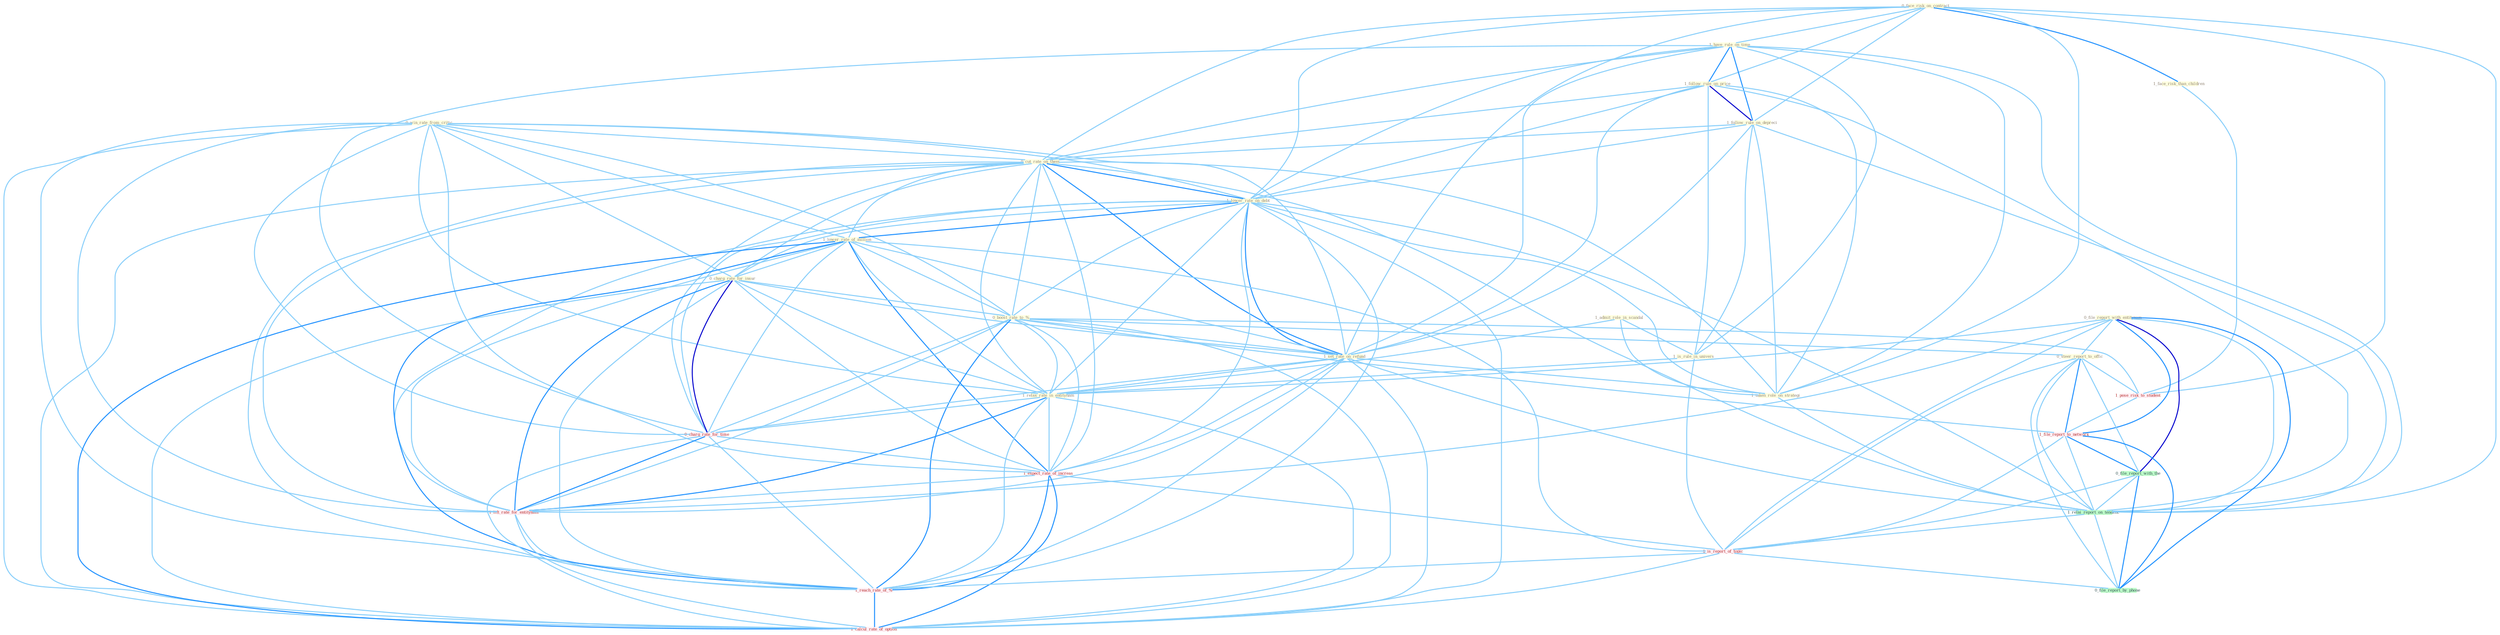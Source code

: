 Graph G{ 
    node
    [shape=polygon,style=filled,width=.5,height=.06,color="#BDFCC9",fixedsize=true,fontsize=4,
    fontcolor="#2f4f4f"];
    {node
    [color="#ffffe0", fontcolor="#8b7d6b"] "0_face_risk_on_contract " "1_admit_role_in_scandal " "0_win_rate_from_critic " "1_have_rule_on_time " "1_follow_rule_on_price " "1_follow_rule_on_depreci " "0_cut_rate_on_them " "1_face_risk_than_children " "0_file_report_with_entitynam " "1_lower_rate_on_debt " "1_lower_rate_of_million " "0_charg_rate_for_insur " "0_boost_rate_to_% " "0_steer_report_to_offic " "1_is_rule_in_univers " "1_set_rate_on_refund " "1_relax_rate_in_entitynam " "1_taken_role_on_strategi "}
{node [color="#fff0f5", fontcolor="#b22222"] "1_pose_risk_to_student " "1_file_report_to_network " "0_charg_rate_for_time " "1_expect_rate_of_increas " "1_lift_rate_for_entitynam " "1_is_report_of_topic " "1_reach_rate_of_% " "1_calcul_rate_of_option "}
edge [color="#B0E2FF"];

	"0_face_risk_on_contract " -- "1_have_rule_on_time " [w="1", color="#87cefa" ];
	"0_face_risk_on_contract " -- "1_follow_rule_on_price " [w="1", color="#87cefa" ];
	"0_face_risk_on_contract " -- "1_follow_rule_on_depreci " [w="1", color="#87cefa" ];
	"0_face_risk_on_contract " -- "0_cut_rate_on_them " [w="1", color="#87cefa" ];
	"0_face_risk_on_contract " -- "1_face_risk_than_children " [w="2", color="#1e90ff" , len=0.8];
	"0_face_risk_on_contract " -- "1_lower_rate_on_debt " [w="1", color="#87cefa" ];
	"0_face_risk_on_contract " -- "1_set_rate_on_refund " [w="1", color="#87cefa" ];
	"0_face_risk_on_contract " -- "1_taken_role_on_strategi " [w="1", color="#87cefa" ];
	"0_face_risk_on_contract " -- "1_pose_risk_to_student " [w="1", color="#87cefa" ];
	"0_face_risk_on_contract " -- "1_relai_report_on_tendenc " [w="1", color="#87cefa" ];
	"1_admit_role_in_scandal " -- "1_is_rule_in_univers " [w="1", color="#87cefa" ];
	"1_admit_role_in_scandal " -- "1_relax_rate_in_entitynam " [w="1", color="#87cefa" ];
	"1_admit_role_in_scandal " -- "1_taken_role_on_strategi " [w="1", color="#87cefa" ];
	"0_win_rate_from_critic " -- "0_cut_rate_on_them " [w="1", color="#87cefa" ];
	"0_win_rate_from_critic " -- "1_lower_rate_on_debt " [w="1", color="#87cefa" ];
	"0_win_rate_from_critic " -- "1_lower_rate_of_million " [w="1", color="#87cefa" ];
	"0_win_rate_from_critic " -- "0_charg_rate_for_insur " [w="1", color="#87cefa" ];
	"0_win_rate_from_critic " -- "0_boost_rate_to_% " [w="1", color="#87cefa" ];
	"0_win_rate_from_critic " -- "1_set_rate_on_refund " [w="1", color="#87cefa" ];
	"0_win_rate_from_critic " -- "1_relax_rate_in_entitynam " [w="1", color="#87cefa" ];
	"0_win_rate_from_critic " -- "0_charg_rate_for_time " [w="1", color="#87cefa" ];
	"0_win_rate_from_critic " -- "1_expect_rate_of_increas " [w="1", color="#87cefa" ];
	"0_win_rate_from_critic " -- "1_lift_rate_for_entitynam " [w="1", color="#87cefa" ];
	"0_win_rate_from_critic " -- "1_reach_rate_of_% " [w="1", color="#87cefa" ];
	"0_win_rate_from_critic " -- "1_calcul_rate_of_option " [w="1", color="#87cefa" ];
	"1_have_rule_on_time " -- "1_follow_rule_on_price " [w="2", color="#1e90ff" , len=0.8];
	"1_have_rule_on_time " -- "1_follow_rule_on_depreci " [w="2", color="#1e90ff" , len=0.8];
	"1_have_rule_on_time " -- "0_cut_rate_on_them " [w="1", color="#87cefa" ];
	"1_have_rule_on_time " -- "1_lower_rate_on_debt " [w="1", color="#87cefa" ];
	"1_have_rule_on_time " -- "1_is_rule_in_univers " [w="1", color="#87cefa" ];
	"1_have_rule_on_time " -- "1_set_rate_on_refund " [w="1", color="#87cefa" ];
	"1_have_rule_on_time " -- "1_taken_role_on_strategi " [w="1", color="#87cefa" ];
	"1_have_rule_on_time " -- "0_charg_rate_for_time " [w="1", color="#87cefa" ];
	"1_have_rule_on_time " -- "1_relai_report_on_tendenc " [w="1", color="#87cefa" ];
	"1_follow_rule_on_price " -- "1_follow_rule_on_depreci " [w="3", color="#0000cd" , len=0.6];
	"1_follow_rule_on_price " -- "0_cut_rate_on_them " [w="1", color="#87cefa" ];
	"1_follow_rule_on_price " -- "1_lower_rate_on_debt " [w="1", color="#87cefa" ];
	"1_follow_rule_on_price " -- "1_is_rule_in_univers " [w="1", color="#87cefa" ];
	"1_follow_rule_on_price " -- "1_set_rate_on_refund " [w="1", color="#87cefa" ];
	"1_follow_rule_on_price " -- "1_taken_role_on_strategi " [w="1", color="#87cefa" ];
	"1_follow_rule_on_price " -- "1_relai_report_on_tendenc " [w="1", color="#87cefa" ];
	"1_follow_rule_on_depreci " -- "0_cut_rate_on_them " [w="1", color="#87cefa" ];
	"1_follow_rule_on_depreci " -- "1_lower_rate_on_debt " [w="1", color="#87cefa" ];
	"1_follow_rule_on_depreci " -- "1_is_rule_in_univers " [w="1", color="#87cefa" ];
	"1_follow_rule_on_depreci " -- "1_set_rate_on_refund " [w="1", color="#87cefa" ];
	"1_follow_rule_on_depreci " -- "1_taken_role_on_strategi " [w="1", color="#87cefa" ];
	"1_follow_rule_on_depreci " -- "1_relai_report_on_tendenc " [w="1", color="#87cefa" ];
	"0_cut_rate_on_them " -- "1_lower_rate_on_debt " [w="2", color="#1e90ff" , len=0.8];
	"0_cut_rate_on_them " -- "1_lower_rate_of_million " [w="1", color="#87cefa" ];
	"0_cut_rate_on_them " -- "0_charg_rate_for_insur " [w="1", color="#87cefa" ];
	"0_cut_rate_on_them " -- "0_boost_rate_to_% " [w="1", color="#87cefa" ];
	"0_cut_rate_on_them " -- "1_set_rate_on_refund " [w="2", color="#1e90ff" , len=0.8];
	"0_cut_rate_on_them " -- "1_relax_rate_in_entitynam " [w="1", color="#87cefa" ];
	"0_cut_rate_on_them " -- "1_taken_role_on_strategi " [w="1", color="#87cefa" ];
	"0_cut_rate_on_them " -- "0_charg_rate_for_time " [w="1", color="#87cefa" ];
	"0_cut_rate_on_them " -- "1_expect_rate_of_increas " [w="1", color="#87cefa" ];
	"0_cut_rate_on_them " -- "1_relai_report_on_tendenc " [w="1", color="#87cefa" ];
	"0_cut_rate_on_them " -- "1_lift_rate_for_entitynam " [w="1", color="#87cefa" ];
	"0_cut_rate_on_them " -- "1_reach_rate_of_% " [w="1", color="#87cefa" ];
	"0_cut_rate_on_them " -- "1_calcul_rate_of_option " [w="1", color="#87cefa" ];
	"1_face_risk_than_children " -- "1_pose_risk_to_student " [w="1", color="#87cefa" ];
	"0_file_report_with_entitynam " -- "0_steer_report_to_offic " [w="1", color="#87cefa" ];
	"0_file_report_with_entitynam " -- "1_relax_rate_in_entitynam " [w="1", color="#87cefa" ];
	"0_file_report_with_entitynam " -- "1_file_report_to_network " [w="2", color="#1e90ff" , len=0.8];
	"0_file_report_with_entitynam " -- "0_file_report_with_the " [w="3", color="#0000cd" , len=0.6];
	"0_file_report_with_entitynam " -- "1_relai_report_on_tendenc " [w="1", color="#87cefa" ];
	"0_file_report_with_entitynam " -- "1_lift_rate_for_entitynam " [w="1", color="#87cefa" ];
	"0_file_report_with_entitynam " -- "1_is_report_of_topic " [w="1", color="#87cefa" ];
	"0_file_report_with_entitynam " -- "0_file_report_by_phone " [w="2", color="#1e90ff" , len=0.8];
	"1_lower_rate_on_debt " -- "1_lower_rate_of_million " [w="2", color="#1e90ff" , len=0.8];
	"1_lower_rate_on_debt " -- "0_charg_rate_for_insur " [w="1", color="#87cefa" ];
	"1_lower_rate_on_debt " -- "0_boost_rate_to_% " [w="1", color="#87cefa" ];
	"1_lower_rate_on_debt " -- "1_set_rate_on_refund " [w="2", color="#1e90ff" , len=0.8];
	"1_lower_rate_on_debt " -- "1_relax_rate_in_entitynam " [w="1", color="#87cefa" ];
	"1_lower_rate_on_debt " -- "1_taken_role_on_strategi " [w="1", color="#87cefa" ];
	"1_lower_rate_on_debt " -- "0_charg_rate_for_time " [w="1", color="#87cefa" ];
	"1_lower_rate_on_debt " -- "1_expect_rate_of_increas " [w="1", color="#87cefa" ];
	"1_lower_rate_on_debt " -- "1_relai_report_on_tendenc " [w="1", color="#87cefa" ];
	"1_lower_rate_on_debt " -- "1_lift_rate_for_entitynam " [w="1", color="#87cefa" ];
	"1_lower_rate_on_debt " -- "1_reach_rate_of_% " [w="1", color="#87cefa" ];
	"1_lower_rate_on_debt " -- "1_calcul_rate_of_option " [w="1", color="#87cefa" ];
	"1_lower_rate_of_million " -- "0_charg_rate_for_insur " [w="1", color="#87cefa" ];
	"1_lower_rate_of_million " -- "0_boost_rate_to_% " [w="1", color="#87cefa" ];
	"1_lower_rate_of_million " -- "1_set_rate_on_refund " [w="1", color="#87cefa" ];
	"1_lower_rate_of_million " -- "1_relax_rate_in_entitynam " [w="1", color="#87cefa" ];
	"1_lower_rate_of_million " -- "0_charg_rate_for_time " [w="1", color="#87cefa" ];
	"1_lower_rate_of_million " -- "1_expect_rate_of_increas " [w="2", color="#1e90ff" , len=0.8];
	"1_lower_rate_of_million " -- "1_lift_rate_for_entitynam " [w="1", color="#87cefa" ];
	"1_lower_rate_of_million " -- "1_is_report_of_topic " [w="1", color="#87cefa" ];
	"1_lower_rate_of_million " -- "1_reach_rate_of_% " [w="2", color="#1e90ff" , len=0.8];
	"1_lower_rate_of_million " -- "1_calcul_rate_of_option " [w="2", color="#1e90ff" , len=0.8];
	"0_charg_rate_for_insur " -- "0_boost_rate_to_% " [w="1", color="#87cefa" ];
	"0_charg_rate_for_insur " -- "1_set_rate_on_refund " [w="1", color="#87cefa" ];
	"0_charg_rate_for_insur " -- "1_relax_rate_in_entitynam " [w="1", color="#87cefa" ];
	"0_charg_rate_for_insur " -- "0_charg_rate_for_time " [w="3", color="#0000cd" , len=0.6];
	"0_charg_rate_for_insur " -- "1_expect_rate_of_increas " [w="1", color="#87cefa" ];
	"0_charg_rate_for_insur " -- "1_lift_rate_for_entitynam " [w="2", color="#1e90ff" , len=0.8];
	"0_charg_rate_for_insur " -- "1_reach_rate_of_% " [w="1", color="#87cefa" ];
	"0_charg_rate_for_insur " -- "1_calcul_rate_of_option " [w="1", color="#87cefa" ];
	"0_boost_rate_to_% " -- "0_steer_report_to_offic " [w="1", color="#87cefa" ];
	"0_boost_rate_to_% " -- "1_set_rate_on_refund " [w="1", color="#87cefa" ];
	"0_boost_rate_to_% " -- "1_relax_rate_in_entitynam " [w="1", color="#87cefa" ];
	"0_boost_rate_to_% " -- "1_pose_risk_to_student " [w="1", color="#87cefa" ];
	"0_boost_rate_to_% " -- "1_file_report_to_network " [w="1", color="#87cefa" ];
	"0_boost_rate_to_% " -- "0_charg_rate_for_time " [w="1", color="#87cefa" ];
	"0_boost_rate_to_% " -- "1_expect_rate_of_increas " [w="1", color="#87cefa" ];
	"0_boost_rate_to_% " -- "1_lift_rate_for_entitynam " [w="1", color="#87cefa" ];
	"0_boost_rate_to_% " -- "1_reach_rate_of_% " [w="2", color="#1e90ff" , len=0.8];
	"0_boost_rate_to_% " -- "1_calcul_rate_of_option " [w="1", color="#87cefa" ];
	"0_steer_report_to_offic " -- "1_pose_risk_to_student " [w="1", color="#87cefa" ];
	"0_steer_report_to_offic " -- "1_file_report_to_network " [w="2", color="#1e90ff" , len=0.8];
	"0_steer_report_to_offic " -- "0_file_report_with_the " [w="1", color="#87cefa" ];
	"0_steer_report_to_offic " -- "1_relai_report_on_tendenc " [w="1", color="#87cefa" ];
	"0_steer_report_to_offic " -- "1_is_report_of_topic " [w="1", color="#87cefa" ];
	"0_steer_report_to_offic " -- "0_file_report_by_phone " [w="1", color="#87cefa" ];
	"1_is_rule_in_univers " -- "1_relax_rate_in_entitynam " [w="1", color="#87cefa" ];
	"1_is_rule_in_univers " -- "1_is_report_of_topic " [w="1", color="#87cefa" ];
	"1_set_rate_on_refund " -- "1_relax_rate_in_entitynam " [w="1", color="#87cefa" ];
	"1_set_rate_on_refund " -- "1_taken_role_on_strategi " [w="1", color="#87cefa" ];
	"1_set_rate_on_refund " -- "0_charg_rate_for_time " [w="1", color="#87cefa" ];
	"1_set_rate_on_refund " -- "1_expect_rate_of_increas " [w="1", color="#87cefa" ];
	"1_set_rate_on_refund " -- "1_relai_report_on_tendenc " [w="1", color="#87cefa" ];
	"1_set_rate_on_refund " -- "1_lift_rate_for_entitynam " [w="1", color="#87cefa" ];
	"1_set_rate_on_refund " -- "1_reach_rate_of_% " [w="1", color="#87cefa" ];
	"1_set_rate_on_refund " -- "1_calcul_rate_of_option " [w="1", color="#87cefa" ];
	"1_relax_rate_in_entitynam " -- "0_charg_rate_for_time " [w="1", color="#87cefa" ];
	"1_relax_rate_in_entitynam " -- "1_expect_rate_of_increas " [w="1", color="#87cefa" ];
	"1_relax_rate_in_entitynam " -- "1_lift_rate_for_entitynam " [w="2", color="#1e90ff" , len=0.8];
	"1_relax_rate_in_entitynam " -- "1_reach_rate_of_% " [w="1", color="#87cefa" ];
	"1_relax_rate_in_entitynam " -- "1_calcul_rate_of_option " [w="1", color="#87cefa" ];
	"1_taken_role_on_strategi " -- "1_relai_report_on_tendenc " [w="1", color="#87cefa" ];
	"1_pose_risk_to_student " -- "1_file_report_to_network " [w="1", color="#87cefa" ];
	"1_file_report_to_network " -- "0_file_report_with_the " [w="2", color="#1e90ff" , len=0.8];
	"1_file_report_to_network " -- "1_relai_report_on_tendenc " [w="1", color="#87cefa" ];
	"1_file_report_to_network " -- "1_is_report_of_topic " [w="1", color="#87cefa" ];
	"1_file_report_to_network " -- "0_file_report_by_phone " [w="2", color="#1e90ff" , len=0.8];
	"0_file_report_with_the " -- "1_relai_report_on_tendenc " [w="1", color="#87cefa" ];
	"0_file_report_with_the " -- "1_is_report_of_topic " [w="1", color="#87cefa" ];
	"0_file_report_with_the " -- "0_file_report_by_phone " [w="2", color="#1e90ff" , len=0.8];
	"0_charg_rate_for_time " -- "1_expect_rate_of_increas " [w="1", color="#87cefa" ];
	"0_charg_rate_for_time " -- "1_lift_rate_for_entitynam " [w="2", color="#1e90ff" , len=0.8];
	"0_charg_rate_for_time " -- "1_reach_rate_of_% " [w="1", color="#87cefa" ];
	"0_charg_rate_for_time " -- "1_calcul_rate_of_option " [w="1", color="#87cefa" ];
	"1_expect_rate_of_increas " -- "1_lift_rate_for_entitynam " [w="1", color="#87cefa" ];
	"1_expect_rate_of_increas " -- "1_is_report_of_topic " [w="1", color="#87cefa" ];
	"1_expect_rate_of_increas " -- "1_reach_rate_of_% " [w="2", color="#1e90ff" , len=0.8];
	"1_expect_rate_of_increas " -- "1_calcul_rate_of_option " [w="2", color="#1e90ff" , len=0.8];
	"1_relai_report_on_tendenc " -- "1_is_report_of_topic " [w="1", color="#87cefa" ];
	"1_relai_report_on_tendenc " -- "0_file_report_by_phone " [w="1", color="#87cefa" ];
	"1_lift_rate_for_entitynam " -- "1_reach_rate_of_% " [w="1", color="#87cefa" ];
	"1_lift_rate_for_entitynam " -- "1_calcul_rate_of_option " [w="1", color="#87cefa" ];
	"1_is_report_of_topic " -- "1_reach_rate_of_% " [w="1", color="#87cefa" ];
	"1_is_report_of_topic " -- "0_file_report_by_phone " [w="1", color="#87cefa" ];
	"1_is_report_of_topic " -- "1_calcul_rate_of_option " [w="1", color="#87cefa" ];
	"1_reach_rate_of_% " -- "1_calcul_rate_of_option " [w="2", color="#1e90ff" , len=0.8];
}
